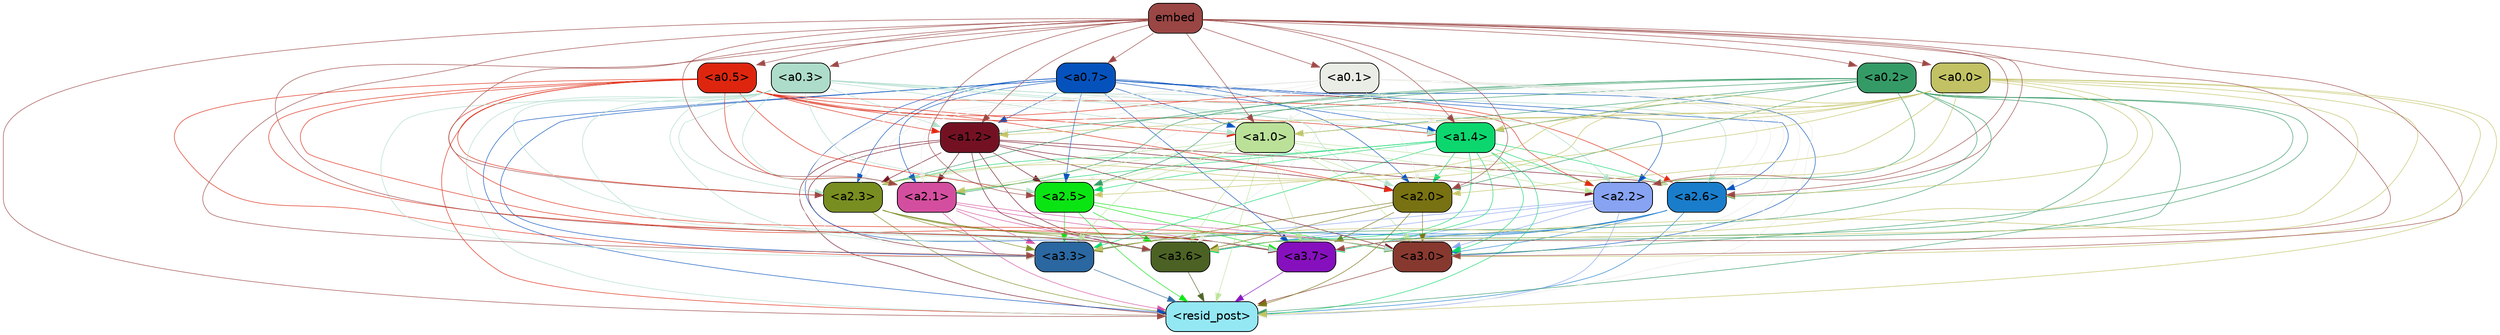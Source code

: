 strict digraph "" {
	graph [bgcolor=transparent,
		layout=dot,
		overlap=false,
		splines=true
	];
	"<a3.7>"	[color=black,
		fillcolor="#8610bd",
		fontname=Helvetica,
		shape=box,
		style="filled, rounded"];
	"<resid_post>"	[color=black,
		fillcolor="#94e8f4",
		fontname=Helvetica,
		shape=box,
		style="filled, rounded"];
	"<a3.7>" -> "<resid_post>"	[color="#8610bd",
		penwidth=0.6];
	"<a3.6>"	[color=black,
		fillcolor="#4c6224",
		fontname=Helvetica,
		shape=box,
		style="filled, rounded"];
	"<a3.6>" -> "<resid_post>"	[color="#4c6224",
		penwidth=0.6];
	"<a3.3>"	[color=black,
		fillcolor="#2b67a0",
		fontname=Helvetica,
		shape=box,
		style="filled, rounded"];
	"<a3.3>" -> "<resid_post>"	[color="#2b67a0",
		penwidth=0.6];
	"<a3.0>"	[color=black,
		fillcolor="#88392f",
		fontname=Helvetica,
		shape=box,
		style="filled, rounded"];
	"<a3.0>" -> "<resid_post>"	[color="#88392f",
		penwidth=0.6];
	"<a2.6>"	[color=black,
		fillcolor="#197dcb",
		fontname=Helvetica,
		shape=box,
		style="filled, rounded"];
	"<a2.6>" -> "<a3.7>"	[color="#197dcb",
		penwidth=0.6];
	"<a2.6>" -> "<resid_post>"	[color="#197dcb",
		penwidth=0.6];
	"<a2.6>" -> "<a3.6>"	[color="#197dcb",
		penwidth=0.6];
	"<a2.6>" -> "<a3.3>"	[color="#197dcb",
		penwidth=0.6];
	"<a2.6>" -> "<a3.0>"	[color="#197dcb",
		penwidth=0.6];
	"<a2.5>"	[color=black,
		fillcolor="#0be413",
		fontname=Helvetica,
		shape=box,
		style="filled, rounded"];
	"<a2.5>" -> "<a3.7>"	[color="#0be413",
		penwidth=0.6];
	"<a2.5>" -> "<resid_post>"	[color="#0be413",
		penwidth=0.6];
	"<a2.5>" -> "<a3.6>"	[color="#0be413",
		penwidth=0.6];
	"<a2.5>" -> "<a3.3>"	[color="#0be413",
		penwidth=0.6];
	"<a2.5>" -> "<a3.0>"	[color="#0be413",
		penwidth=0.6];
	"<a2.3>"	[color=black,
		fillcolor="#798e21",
		fontname=Helvetica,
		shape=box,
		style="filled, rounded"];
	"<a2.3>" -> "<a3.7>"	[color="#798e21",
		penwidth=0.6];
	"<a2.3>" -> "<resid_post>"	[color="#798e21",
		penwidth=0.6];
	"<a2.3>" -> "<a3.6>"	[color="#798e21",
		penwidth=0.6];
	"<a2.3>" -> "<a3.3>"	[color="#798e21",
		penwidth=0.6];
	"<a2.3>" -> "<a3.0>"	[color="#798e21",
		penwidth=0.6];
	"<a2.2>"	[color=black,
		fillcolor="#87a3f2",
		fontname=Helvetica,
		shape=box,
		style="filled, rounded"];
	"<a2.2>" -> "<a3.7>"	[color="#87a3f2",
		penwidth=0.6];
	"<a2.2>" -> "<resid_post>"	[color="#87a3f2",
		penwidth=0.6];
	"<a2.2>" -> "<a3.6>"	[color="#87a3f2",
		penwidth=0.6];
	"<a2.2>" -> "<a3.3>"	[color="#87a3f2",
		penwidth=0.6];
	"<a2.2>" -> "<a3.0>"	[color="#87a3f2",
		penwidth=0.6];
	"<a2.1>"	[color=black,
		fillcolor="#d44e9f",
		fontname=Helvetica,
		shape=box,
		style="filled, rounded"];
	"<a2.1>" -> "<a3.7>"	[color="#d44e9f",
		penwidth=0.6];
	"<a2.1>" -> "<resid_post>"	[color="#d44e9f",
		penwidth=0.6];
	"<a2.1>" -> "<a3.6>"	[color="#d44e9f",
		penwidth=0.6];
	"<a2.1>" -> "<a3.3>"	[color="#d44e9f",
		penwidth=0.6];
	"<a2.1>" -> "<a3.0>"	[color="#d44e9f",
		penwidth=0.6];
	"<a2.0>"	[color=black,
		fillcolor="#797212",
		fontname=Helvetica,
		shape=box,
		style="filled, rounded"];
	"<a2.0>" -> "<a3.7>"	[color="#797212",
		penwidth=0.6];
	"<a2.0>" -> "<resid_post>"	[color="#797212",
		penwidth=0.6];
	"<a2.0>" -> "<a3.6>"	[color="#797212",
		penwidth=0.6];
	"<a2.0>" -> "<a3.3>"	[color="#797212",
		penwidth=0.6];
	"<a2.0>" -> "<a3.0>"	[color="#797212",
		penwidth=0.6];
	"<a1.4>"	[color=black,
		fillcolor="#0cd76e",
		fontname=Helvetica,
		shape=box,
		style="filled, rounded"];
	"<a1.4>" -> "<a3.7>"	[color="#0cd76e",
		penwidth=0.6];
	"<a1.4>" -> "<resid_post>"	[color="#0cd76e",
		penwidth=0.6];
	"<a1.4>" -> "<a3.6>"	[color="#0cd76e",
		penwidth=0.6];
	"<a1.4>" -> "<a3.3>"	[color="#0cd76e",
		penwidth=0.6];
	"<a1.4>" -> "<a3.0>"	[color="#0cd76e",
		penwidth=0.6];
	"<a1.4>" -> "<a2.6>"	[color="#0cd76e",
		penwidth=0.6];
	"<a1.4>" -> "<a2.5>"	[color="#0cd76e",
		penwidth=0.6];
	"<a1.4>" -> "<a2.3>"	[color="#0cd76e",
		penwidth=0.6];
	"<a1.4>" -> "<a2.2>"	[color="#0cd76e",
		penwidth=0.6];
	"<a1.4>" -> "<a2.1>"	[color="#0cd76e",
		penwidth=0.6];
	"<a1.4>" -> "<a2.0>"	[color="#0cd76e",
		penwidth=0.6];
	"<a1.2>"	[color=black,
		fillcolor="#731123",
		fontname=Helvetica,
		shape=box,
		style="filled, rounded"];
	"<a1.2>" -> "<a3.7>"	[color="#731123",
		penwidth=0.6];
	"<a1.2>" -> "<resid_post>"	[color="#731123",
		penwidth=0.6];
	"<a1.2>" -> "<a3.6>"	[color="#731123",
		penwidth=0.6];
	"<a1.2>" -> "<a3.3>"	[color="#731123",
		penwidth=0.6];
	"<a1.2>" -> "<a3.0>"	[color="#731123",
		penwidth=0.6];
	"<a1.2>" -> "<a2.6>"	[color="#731123",
		penwidth=0.6];
	"<a1.2>" -> "<a2.5>"	[color="#731123",
		penwidth=0.6];
	"<a1.2>" -> "<a2.3>"	[color="#731123",
		penwidth=0.6];
	"<a1.2>" -> "<a2.2>"	[color="#731123",
		penwidth=0.6];
	"<a1.2>" -> "<a2.1>"	[color="#731123",
		penwidth=0.6];
	"<a1.2>" -> "<a2.0>"	[color="#731123",
		penwidth=0.6];
	"<a1.0>"	[color=black,
		fillcolor="#bbe199",
		fontname=Helvetica,
		shape=box,
		style="filled, rounded"];
	"<a1.0>" -> "<a3.7>"	[color="#bbe199",
		penwidth=0.6];
	"<a1.0>" -> "<resid_post>"	[color="#bbe199",
		penwidth=0.6];
	"<a1.0>" -> "<a3.6>"	[color="#bbe199",
		penwidth=0.6];
	"<a1.0>" -> "<a3.3>"	[color="#bbe199",
		penwidth=0.6];
	"<a1.0>" -> "<a3.0>"	[color="#bbe199",
		penwidth=0.6];
	"<a1.0>" -> "<a2.6>"	[color="#bbe199",
		penwidth=0.6];
	"<a1.0>" -> "<a2.5>"	[color="#bbe199",
		penwidth=0.6];
	"<a1.0>" -> "<a2.3>"	[color="#bbe199",
		penwidth=0.6];
	"<a1.0>" -> "<a2.2>"	[color="#bbe199",
		penwidth=0.6];
	"<a1.0>" -> "<a2.1>"	[color="#bbe199",
		penwidth=0.6];
	"<a1.0>" -> "<a2.0>"	[color="#bbe199",
		penwidth=0.6];
	"<a0.7>"	[color=black,
		fillcolor="#0652bd",
		fontname=Helvetica,
		shape=box,
		style="filled, rounded"];
	"<a0.7>" -> "<a3.7>"	[color="#0652bd",
		penwidth=0.6];
	"<a0.7>" -> "<resid_post>"	[color="#0652bd",
		penwidth=0.6];
	"<a0.7>" -> "<a3.6>"	[color="#0652bd",
		penwidth=0.6];
	"<a0.7>" -> "<a3.3>"	[color="#0652bd",
		penwidth=0.6];
	"<a0.7>" -> "<a3.0>"	[color="#0652bd",
		penwidth=0.6];
	"<a0.7>" -> "<a2.6>"	[color="#0652bd",
		penwidth=0.6];
	"<a0.7>" -> "<a2.5>"	[color="#0652bd",
		penwidth=0.6];
	"<a0.7>" -> "<a2.3>"	[color="#0652bd",
		penwidth=0.6];
	"<a0.7>" -> "<a2.2>"	[color="#0652bd",
		penwidth=0.6];
	"<a0.7>" -> "<a2.1>"	[color="#0652bd",
		penwidth=0.6];
	"<a0.7>" -> "<a2.0>"	[color="#0652bd",
		penwidth=0.6];
	"<a0.7>" -> "<a1.4>"	[color="#0652bd",
		penwidth=0.6];
	"<a0.7>" -> "<a1.2>"	[color="#0652bd",
		penwidth=0.6];
	"<a0.7>" -> "<a1.0>"	[color="#0652bd",
		penwidth=0.6];
	"<a0.5>"	[color=black,
		fillcolor="#de260f",
		fontname=Helvetica,
		shape=box,
		style="filled, rounded"];
	"<a0.5>" -> "<a3.7>"	[color="#de260f",
		penwidth=0.6];
	"<a0.5>" -> "<resid_post>"	[color="#de260f",
		penwidth=0.6];
	"<a0.5>" -> "<a3.6>"	[color="#de260f",
		penwidth=0.6];
	"<a0.5>" -> "<a3.3>"	[color="#de260f",
		penwidth=0.6];
	"<a0.5>" -> "<a3.0>"	[color="#de260f",
		penwidth=0.6];
	"<a0.5>" -> "<a2.6>"	[color="#de260f",
		penwidth=0.6];
	"<a0.5>" -> "<a2.5>"	[color="#de260f",
		penwidth=0.6];
	"<a0.5>" -> "<a2.3>"	[color="#de260f",
		penwidth=0.6];
	"<a0.5>" -> "<a2.2>"	[color="#de260f",
		penwidth=0.6];
	"<a0.5>" -> "<a2.1>"	[color="#de260f",
		penwidth=0.6];
	"<a0.5>" -> "<a2.0>"	[color="#de260f",
		penwidth=0.6];
	"<a0.5>" -> "<a1.4>"	[color="#de260f",
		penwidth=0.6];
	"<a0.5>" -> "<a1.2>"	[color="#de260f",
		penwidth=0.6];
	"<a0.5>" -> "<a1.0>"	[color="#de260f",
		penwidth=0.6];
	"<a0.3>"	[color=black,
		fillcolor="#adddca",
		fontname=Helvetica,
		shape=box,
		style="filled, rounded"];
	"<a0.3>" -> "<a3.7>"	[color="#adddca",
		penwidth=0.6];
	"<a0.3>" -> "<resid_post>"	[color="#adddca",
		penwidth=0.6];
	"<a0.3>" -> "<a3.6>"	[color="#adddca",
		penwidth=0.6];
	"<a0.3>" -> "<a3.3>"	[color="#adddca",
		penwidth=0.6];
	"<a0.3>" -> "<a3.0>"	[color="#adddca",
		penwidth=0.6];
	"<a0.3>" -> "<a2.6>"	[color="#adddca",
		penwidth=0.6];
	"<a0.3>" -> "<a2.5>"	[color="#adddca",
		penwidth=0.6];
	"<a0.3>" -> "<a2.3>"	[color="#adddca",
		penwidth=0.6];
	"<a0.3>" -> "<a2.2>"	[color="#adddca",
		penwidth=0.6];
	"<a0.3>" -> "<a2.1>"	[color="#adddca",
		penwidth=0.6];
	"<a0.3>" -> "<a2.0>"	[color="#adddca",
		penwidth=0.6];
	"<a0.3>" -> "<a1.4>"	[color="#adddca",
		penwidth=0.6];
	"<a0.3>" -> "<a1.2>"	[color="#adddca",
		penwidth=0.6];
	"<a0.3>" -> "<a1.0>"	[color="#adddca",
		penwidth=0.6];
	"<a0.2>"	[color=black,
		fillcolor="#359b66",
		fontname=Helvetica,
		shape=box,
		style="filled, rounded"];
	"<a0.2>" -> "<a3.7>"	[color="#359b66",
		penwidth=0.6];
	"<a0.2>" -> "<resid_post>"	[color="#359b66",
		penwidth=0.6];
	"<a0.2>" -> "<a3.6>"	[color="#359b66",
		penwidth=0.6];
	"<a0.2>" -> "<a3.3>"	[color="#359b66",
		penwidth=0.6];
	"<a0.2>" -> "<a3.0>"	[color="#359b66",
		penwidth=0.6];
	"<a0.2>" -> "<a2.6>"	[color="#359b66",
		penwidth=0.6];
	"<a0.2>" -> "<a2.5>"	[color="#359b66",
		penwidth=0.6];
	"<a0.2>" -> "<a2.3>"	[color="#359b66",
		penwidth=0.6];
	"<a0.2>" -> "<a2.2>"	[color="#359b66",
		penwidth=0.6];
	"<a0.2>" -> "<a2.1>"	[color="#359b66",
		penwidth=0.6];
	"<a0.2>" -> "<a2.0>"	[color="#359b66",
		penwidth=0.6];
	"<a0.2>" -> "<a1.4>"	[color="#359b66",
		penwidth=0.6];
	"<a0.2>" -> "<a1.2>"	[color="#359b66",
		penwidth=0.6];
	"<a0.2>" -> "<a1.0>"	[color="#359b66",
		penwidth=0.6];
	"<a0.1>"	[color=black,
		fillcolor="#eaece6",
		fontname=Helvetica,
		shape=box,
		style="filled, rounded"];
	"<a0.1>" -> "<a3.7>"	[color="#eaece6",
		penwidth=0.6];
	"<a0.1>" -> "<resid_post>"	[color="#eaece6",
		penwidth=0.6];
	"<a0.1>" -> "<a3.6>"	[color="#eaece6",
		penwidth=0.6];
	"<a0.1>" -> "<a3.3>"	[color="#eaece6",
		penwidth=0.6];
	"<a0.1>" -> "<a3.0>"	[color="#eaece6",
		penwidth=0.6];
	"<a0.1>" -> "<a2.6>"	[color="#eaece6",
		penwidth=0.6];
	"<a0.1>" -> "<a2.5>"	[color="#eaece6",
		penwidth=0.6];
	"<a0.1>" -> "<a2.3>"	[color="#eaece6",
		penwidth=0.6];
	"<a0.1>" -> "<a2.2>"	[color="#eaece6",
		penwidth=0.6];
	"<a0.1>" -> "<a2.1>"	[color="#eaece6",
		penwidth=0.6];
	"<a0.1>" -> "<a2.0>"	[color="#eaece6",
		penwidth=0.6];
	"<a0.1>" -> "<a1.4>"	[color="#eaece6",
		penwidth=0.6];
	"<a0.1>" -> "<a1.2>"	[color="#eaece6",
		penwidth=0.6];
	"<a0.1>" -> "<a1.0>"	[color="#eaece6",
		penwidth=0.6];
	"<a0.0>"	[color=black,
		fillcolor="#c2c264",
		fontname=Helvetica,
		shape=box,
		style="filled, rounded"];
	"<a0.0>" -> "<a3.7>"	[color="#c2c264",
		penwidth=0.6];
	"<a0.0>" -> "<resid_post>"	[color="#c2c264",
		penwidth=0.6];
	"<a0.0>" -> "<a3.6>"	[color="#c2c264",
		penwidth=0.6];
	"<a0.0>" -> "<a3.3>"	[color="#c2c264",
		penwidth=0.6];
	"<a0.0>" -> "<a3.0>"	[color="#c2c264",
		penwidth=0.6];
	"<a0.0>" -> "<a2.6>"	[color="#c2c264",
		penwidth=0.6];
	"<a0.0>" -> "<a2.5>"	[color="#c2c264",
		penwidth=0.6];
	"<a0.0>" -> "<a2.3>"	[color="#c2c264",
		penwidth=0.6];
	"<a0.0>" -> "<a2.2>"	[color="#c2c264",
		penwidth=0.6];
	"<a0.0>" -> "<a2.1>"	[color="#c2c264",
		penwidth=0.6];
	"<a0.0>" -> "<a2.0>"	[color="#c2c264",
		penwidth=0.6];
	"<a0.0>" -> "<a1.4>"	[color="#c2c264",
		penwidth=0.6];
	"<a0.0>" -> "<a1.2>"	[color="#c2c264",
		penwidth=0.6];
	"<a0.0>" -> "<a1.0>"	[color="#c2c264",
		penwidth=0.6];
	embed	[color=black,
		fillcolor="#9a4644",
		fontname=Helvetica,
		shape=box,
		style="filled, rounded"];
	embed -> "<a3.7>"	[color="#9a4644",
		penwidth=0.6];
	embed -> "<resid_post>"	[color="#9a4644",
		penwidth=0.6];
	embed -> "<a3.6>"	[color="#9a4644",
		penwidth=0.6];
	embed -> "<a3.3>"	[color="#9a4644",
		penwidth=0.6];
	embed -> "<a3.0>"	[color="#9a4644",
		penwidth=0.6];
	embed -> "<a2.6>"	[color="#9a4644",
		penwidth=0.6];
	embed -> "<a2.5>"	[color="#9a4644",
		penwidth=0.6];
	embed -> "<a2.3>"	[color="#9a4644",
		penwidth=0.6];
	embed -> "<a2.2>"	[color="#9a4644",
		penwidth=0.6];
	embed -> "<a2.1>"	[color="#9a4644",
		penwidth=0.6];
	embed -> "<a2.0>"	[color="#9a4644",
		penwidth=0.6];
	embed -> "<a1.4>"	[color="#9a4644",
		penwidth=0.6];
	embed -> "<a1.2>"	[color="#9a4644",
		penwidth=0.6];
	embed -> "<a1.0>"	[color="#9a4644",
		penwidth=0.6];
	embed -> "<a0.7>"	[color="#9a4644",
		penwidth=0.6];
	embed -> "<a0.5>"	[color="#9a4644",
		penwidth=0.6];
	embed -> "<a0.3>"	[color="#9a4644",
		penwidth=0.6];
	embed -> "<a0.2>"	[color="#9a4644",
		penwidth=0.6];
	embed -> "<a0.1>"	[color="#9a4644",
		penwidth=0.6];
	embed -> "<a0.0>"	[color="#9a4644",
		penwidth=0.6];
}
